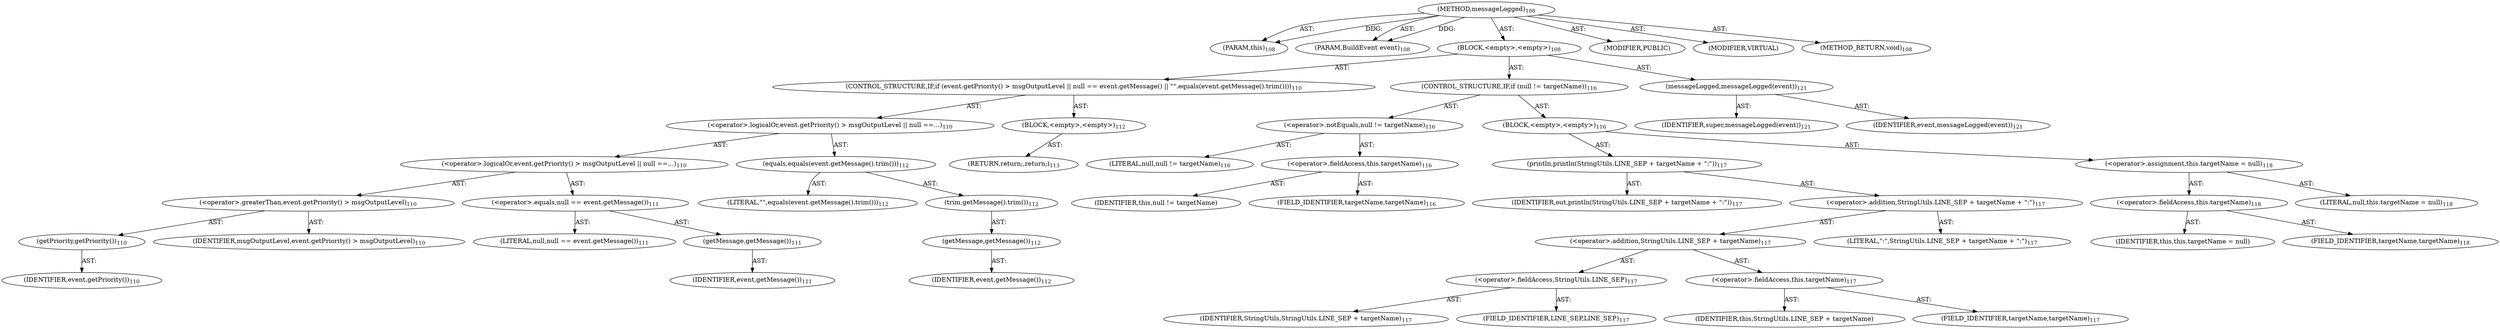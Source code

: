 digraph "messageLogged" {  
"111669149699" [label = <(METHOD,messageLogged)<SUB>108</SUB>> ]
"115964116997" [label = <(PARAM,this)<SUB>108</SUB>> ]
"115964116998" [label = <(PARAM,BuildEvent event)<SUB>108</SUB>> ]
"25769803779" [label = <(BLOCK,&lt;empty&gt;,&lt;empty&gt;)<SUB>108</SUB>> ]
"47244640256" [label = <(CONTROL_STRUCTURE,IF,if (event.getPriority() &gt; msgOutputLevel || null == event.getMessage() || &quot;&quot;.equals(event.getMessage().trim())))<SUB>110</SUB>> ]
"30064771078" [label = <(&lt;operator&gt;.logicalOr,event.getPriority() &gt; msgOutputLevel || null ==...)<SUB>110</SUB>> ]
"30064771079" [label = <(&lt;operator&gt;.logicalOr,event.getPriority() &gt; msgOutputLevel || null ==...)<SUB>110</SUB>> ]
"30064771080" [label = <(&lt;operator&gt;.greaterThan,event.getPriority() &gt; msgOutputLevel)<SUB>110</SUB>> ]
"30064771081" [label = <(getPriority,getPriority())<SUB>110</SUB>> ]
"68719476739" [label = <(IDENTIFIER,event,getPriority())<SUB>110</SUB>> ]
"68719476740" [label = <(IDENTIFIER,msgOutputLevel,event.getPriority() &gt; msgOutputLevel)<SUB>110</SUB>> ]
"30064771082" [label = <(&lt;operator&gt;.equals,null == event.getMessage())<SUB>111</SUB>> ]
"90194313217" [label = <(LITERAL,null,null == event.getMessage())<SUB>111</SUB>> ]
"30064771083" [label = <(getMessage,getMessage())<SUB>111</SUB>> ]
"68719476741" [label = <(IDENTIFIER,event,getMessage())<SUB>111</SUB>> ]
"30064771084" [label = <(equals,equals(event.getMessage().trim()))<SUB>112</SUB>> ]
"90194313218" [label = <(LITERAL,&quot;&quot;,equals(event.getMessage().trim()))<SUB>112</SUB>> ]
"30064771085" [label = <(trim,getMessage().trim())<SUB>112</SUB>> ]
"30064771086" [label = <(getMessage,getMessage())<SUB>112</SUB>> ]
"68719476742" [label = <(IDENTIFIER,event,getMessage())<SUB>112</SUB>> ]
"25769803780" [label = <(BLOCK,&lt;empty&gt;,&lt;empty&gt;)<SUB>112</SUB>> ]
"146028888064" [label = <(RETURN,return;,return;)<SUB>113</SUB>> ]
"47244640257" [label = <(CONTROL_STRUCTURE,IF,if (null != targetName))<SUB>116</SUB>> ]
"30064771087" [label = <(&lt;operator&gt;.notEquals,null != targetName)<SUB>116</SUB>> ]
"90194313219" [label = <(LITERAL,null,null != targetName)<SUB>116</SUB>> ]
"30064771088" [label = <(&lt;operator&gt;.fieldAccess,this.targetName)<SUB>116</SUB>> ]
"68719476743" [label = <(IDENTIFIER,this,null != targetName)> ]
"55834574850" [label = <(FIELD_IDENTIFIER,targetName,targetName)<SUB>116</SUB>> ]
"25769803781" [label = <(BLOCK,&lt;empty&gt;,&lt;empty&gt;)<SUB>116</SUB>> ]
"30064771089" [label = <(println,println(StringUtils.LINE_SEP + targetName + &quot;:&quot;))<SUB>117</SUB>> ]
"68719476744" [label = <(IDENTIFIER,out,println(StringUtils.LINE_SEP + targetName + &quot;:&quot;))<SUB>117</SUB>> ]
"30064771090" [label = <(&lt;operator&gt;.addition,StringUtils.LINE_SEP + targetName + &quot;:&quot;)<SUB>117</SUB>> ]
"30064771091" [label = <(&lt;operator&gt;.addition,StringUtils.LINE_SEP + targetName)<SUB>117</SUB>> ]
"30064771092" [label = <(&lt;operator&gt;.fieldAccess,StringUtils.LINE_SEP)<SUB>117</SUB>> ]
"68719476745" [label = <(IDENTIFIER,StringUtils,StringUtils.LINE_SEP + targetName)<SUB>117</SUB>> ]
"55834574851" [label = <(FIELD_IDENTIFIER,LINE_SEP,LINE_SEP)<SUB>117</SUB>> ]
"30064771093" [label = <(&lt;operator&gt;.fieldAccess,this.targetName)<SUB>117</SUB>> ]
"68719476746" [label = <(IDENTIFIER,this,StringUtils.LINE_SEP + targetName)> ]
"55834574852" [label = <(FIELD_IDENTIFIER,targetName,targetName)<SUB>117</SUB>> ]
"90194313220" [label = <(LITERAL,&quot;:&quot;,StringUtils.LINE_SEP + targetName + &quot;:&quot;)<SUB>117</SUB>> ]
"30064771094" [label = <(&lt;operator&gt;.assignment,this.targetName = null)<SUB>118</SUB>> ]
"30064771095" [label = <(&lt;operator&gt;.fieldAccess,this.targetName)<SUB>118</SUB>> ]
"68719476747" [label = <(IDENTIFIER,this,this.targetName = null)> ]
"55834574853" [label = <(FIELD_IDENTIFIER,targetName,targetName)<SUB>118</SUB>> ]
"90194313221" [label = <(LITERAL,null,this.targetName = null)<SUB>118</SUB>> ]
"30064771096" [label = <(messageLogged,messageLogged(event))<SUB>121</SUB>> ]
"68719476748" [label = <(IDENTIFIER,super,messageLogged(event))<SUB>121</SUB>> ]
"68719476749" [label = <(IDENTIFIER,event,messageLogged(event))<SUB>121</SUB>> ]
"133143986183" [label = <(MODIFIER,PUBLIC)> ]
"133143986184" [label = <(MODIFIER,VIRTUAL)> ]
"128849018883" [label = <(METHOD_RETURN,void)<SUB>108</SUB>> ]
  "111669149699" -> "115964116997"  [ label = "AST: "] 
  "111669149699" -> "115964116998"  [ label = "AST: "] 
  "111669149699" -> "25769803779"  [ label = "AST: "] 
  "111669149699" -> "133143986183"  [ label = "AST: "] 
  "111669149699" -> "133143986184"  [ label = "AST: "] 
  "111669149699" -> "128849018883"  [ label = "AST: "] 
  "25769803779" -> "47244640256"  [ label = "AST: "] 
  "25769803779" -> "47244640257"  [ label = "AST: "] 
  "25769803779" -> "30064771096"  [ label = "AST: "] 
  "47244640256" -> "30064771078"  [ label = "AST: "] 
  "47244640256" -> "25769803780"  [ label = "AST: "] 
  "30064771078" -> "30064771079"  [ label = "AST: "] 
  "30064771078" -> "30064771084"  [ label = "AST: "] 
  "30064771079" -> "30064771080"  [ label = "AST: "] 
  "30064771079" -> "30064771082"  [ label = "AST: "] 
  "30064771080" -> "30064771081"  [ label = "AST: "] 
  "30064771080" -> "68719476740"  [ label = "AST: "] 
  "30064771081" -> "68719476739"  [ label = "AST: "] 
  "30064771082" -> "90194313217"  [ label = "AST: "] 
  "30064771082" -> "30064771083"  [ label = "AST: "] 
  "30064771083" -> "68719476741"  [ label = "AST: "] 
  "30064771084" -> "90194313218"  [ label = "AST: "] 
  "30064771084" -> "30064771085"  [ label = "AST: "] 
  "30064771085" -> "30064771086"  [ label = "AST: "] 
  "30064771086" -> "68719476742"  [ label = "AST: "] 
  "25769803780" -> "146028888064"  [ label = "AST: "] 
  "47244640257" -> "30064771087"  [ label = "AST: "] 
  "47244640257" -> "25769803781"  [ label = "AST: "] 
  "30064771087" -> "90194313219"  [ label = "AST: "] 
  "30064771087" -> "30064771088"  [ label = "AST: "] 
  "30064771088" -> "68719476743"  [ label = "AST: "] 
  "30064771088" -> "55834574850"  [ label = "AST: "] 
  "25769803781" -> "30064771089"  [ label = "AST: "] 
  "25769803781" -> "30064771094"  [ label = "AST: "] 
  "30064771089" -> "68719476744"  [ label = "AST: "] 
  "30064771089" -> "30064771090"  [ label = "AST: "] 
  "30064771090" -> "30064771091"  [ label = "AST: "] 
  "30064771090" -> "90194313220"  [ label = "AST: "] 
  "30064771091" -> "30064771092"  [ label = "AST: "] 
  "30064771091" -> "30064771093"  [ label = "AST: "] 
  "30064771092" -> "68719476745"  [ label = "AST: "] 
  "30064771092" -> "55834574851"  [ label = "AST: "] 
  "30064771093" -> "68719476746"  [ label = "AST: "] 
  "30064771093" -> "55834574852"  [ label = "AST: "] 
  "30064771094" -> "30064771095"  [ label = "AST: "] 
  "30064771094" -> "90194313221"  [ label = "AST: "] 
  "30064771095" -> "68719476747"  [ label = "AST: "] 
  "30064771095" -> "55834574853"  [ label = "AST: "] 
  "30064771096" -> "68719476748"  [ label = "AST: "] 
  "30064771096" -> "68719476749"  [ label = "AST: "] 
  "111669149699" -> "115964116997"  [ label = "DDG: "] 
  "111669149699" -> "115964116998"  [ label = "DDG: "] 
}
